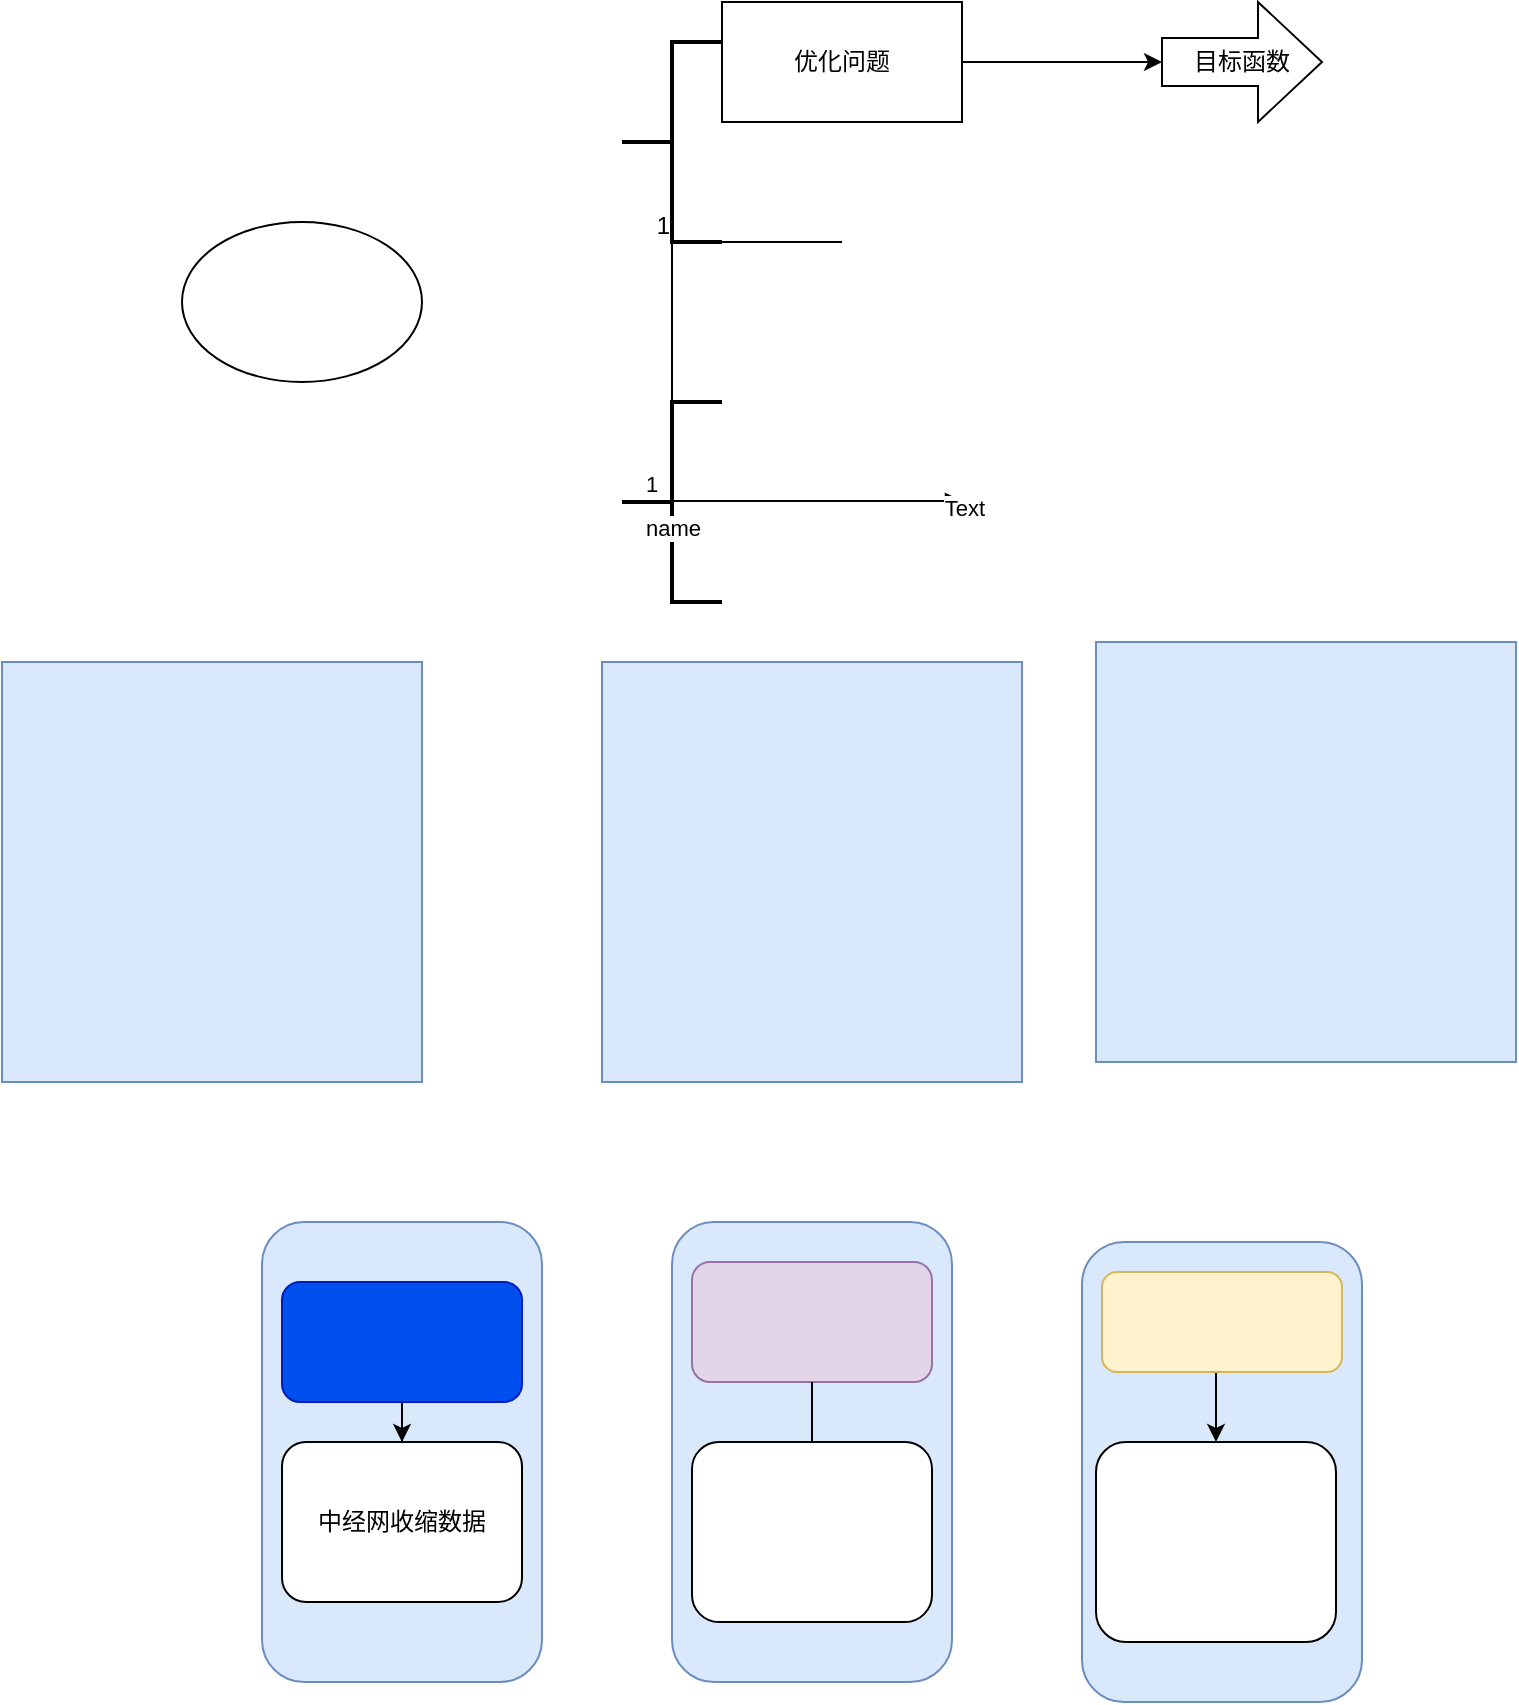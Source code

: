 <mxfile version="24.7.7">
  <diagram name="第 1 页" id="ifBhaRIne4g3HCU7o4lu">
    <mxGraphModel dx="794" dy="492" grid="1" gridSize="10" guides="1" tooltips="1" connect="1" arrows="1" fold="1" page="1" pageScale="1" pageWidth="827" pageHeight="1169" math="0" shadow="0">
      <root>
        <mxCell id="0" />
        <mxCell id="1" parent="0" />
        <mxCell id="dGchuf8CQXKeLSK2jwP_-1" value="" style="ellipse;whiteSpace=wrap;html=1;" vertex="1" parent="1">
          <mxGeometry x="160" y="120" width="120" height="80" as="geometry" />
        </mxCell>
        <mxCell id="dGchuf8CQXKeLSK2jwP_-3" value="" style="strokeWidth=2;html=1;shape=mxgraph.flowchart.annotation_2;align=left;labelPosition=right;pointerEvents=1;" vertex="1" parent="1">
          <mxGeometry x="380" y="210" width="50" height="100" as="geometry" />
        </mxCell>
        <mxCell id="dGchuf8CQXKeLSK2jwP_-5" value="" style="strokeWidth=2;html=1;shape=mxgraph.flowchart.annotation_2;align=left;labelPosition=right;pointerEvents=1;" vertex="1" parent="1">
          <mxGeometry x="380" y="30" width="50" height="100" as="geometry" />
        </mxCell>
        <mxCell id="dGchuf8CQXKeLSK2jwP_-7" value="name" style="endArrow=block;endFill=1;html=1;edgeStyle=orthogonalEdgeStyle;align=left;verticalAlign=top;rounded=0;" edge="1" parent="1">
          <mxGeometry x="-1" relative="1" as="geometry">
            <mxPoint x="390" y="259.5" as="sourcePoint" />
            <mxPoint x="550" y="259.5" as="targetPoint" />
          </mxGeometry>
        </mxCell>
        <mxCell id="dGchuf8CQXKeLSK2jwP_-8" value="1" style="edgeLabel;resizable=0;html=1;align=left;verticalAlign=bottom;" connectable="0" vertex="1" parent="dGchuf8CQXKeLSK2jwP_-7">
          <mxGeometry x="-1" relative="1" as="geometry" />
        </mxCell>
        <mxCell id="dGchuf8CQXKeLSK2jwP_-14" value="Text" style="edgeLabel;html=1;align=center;verticalAlign=middle;resizable=0;points=[];" vertex="1" connectable="0" parent="dGchuf8CQXKeLSK2jwP_-7">
          <mxGeometry x="1" y="-3" relative="1" as="geometry">
            <mxPoint x="1" as="offset" />
          </mxGeometry>
        </mxCell>
        <mxCell id="dGchuf8CQXKeLSK2jwP_-9" value="" style="endArrow=none;html=1;rounded=0;exitX=0.5;exitY=0;exitDx=0;exitDy=0;exitPerimeter=0;entryX=0.5;entryY=1;entryDx=0;entryDy=0;entryPerimeter=0;" edge="1" parent="1" source="dGchuf8CQXKeLSK2jwP_-3" target="dGchuf8CQXKeLSK2jwP_-5">
          <mxGeometry relative="1" as="geometry">
            <mxPoint x="330" y="160" as="sourcePoint" />
            <mxPoint x="440" y="60" as="targetPoint" />
          </mxGeometry>
        </mxCell>
        <mxCell id="dGchuf8CQXKeLSK2jwP_-10" value="1" style="resizable=0;html=1;whiteSpace=wrap;align=right;verticalAlign=bottom;" connectable="0" vertex="1" parent="dGchuf8CQXKeLSK2jwP_-9">
          <mxGeometry x="1" relative="1" as="geometry" />
        </mxCell>
        <mxCell id="dGchuf8CQXKeLSK2jwP_-13" value="" style="edgeStyle=orthogonalEdgeStyle;rounded=0;orthogonalLoop=1;jettySize=auto;html=1;" edge="1" parent="1" source="dGchuf8CQXKeLSK2jwP_-11" target="dGchuf8CQXKeLSK2jwP_-12">
          <mxGeometry relative="1" as="geometry" />
        </mxCell>
        <mxCell id="dGchuf8CQXKeLSK2jwP_-11" value="优化问题" style="rounded=0;whiteSpace=wrap;html=1;" vertex="1" parent="1">
          <mxGeometry x="430" y="10" width="120" height="60" as="geometry" />
        </mxCell>
        <mxCell id="dGchuf8CQXKeLSK2jwP_-12" value="目标函数" style="shape=singleArrow;whiteSpace=wrap;html=1;arrowWidth=0.4;arrowSize=0.4;rounded=0;" vertex="1" parent="1">
          <mxGeometry x="650" y="10" width="80" height="60" as="geometry" />
        </mxCell>
        <mxCell id="dGchuf8CQXKeLSK2jwP_-18" value="" style="endArrow=none;html=1;rounded=0;" edge="1" parent="1">
          <mxGeometry width="50" height="50" relative="1" as="geometry">
            <mxPoint x="490" y="130" as="sourcePoint" />
            <mxPoint x="430" y="130" as="targetPoint" />
          </mxGeometry>
        </mxCell>
        <mxCell id="dGchuf8CQXKeLSK2jwP_-19" value="" style="whiteSpace=wrap;html=1;aspect=fixed;fillColor=#dae8fc;strokeColor=#6c8ebf;" vertex="1" parent="1">
          <mxGeometry x="70" y="340" width="210" height="210" as="geometry" />
        </mxCell>
        <mxCell id="dGchuf8CQXKeLSK2jwP_-20" value="" style="whiteSpace=wrap;html=1;aspect=fixed;fillColor=#dae8fc;strokeColor=#6c8ebf;" vertex="1" parent="1">
          <mxGeometry x="370" y="340" width="210" height="210" as="geometry" />
        </mxCell>
        <mxCell id="dGchuf8CQXKeLSK2jwP_-21" value="" style="whiteSpace=wrap;html=1;aspect=fixed;fillColor=#dae8fc;strokeColor=#6c8ebf;" vertex="1" parent="1">
          <mxGeometry x="617" y="330" width="210" height="210" as="geometry" />
        </mxCell>
        <mxCell id="dGchuf8CQXKeLSK2jwP_-22" value="" style="rounded=1;whiteSpace=wrap;html=1;fillColor=#dae8fc;strokeColor=#6c8ebf;" vertex="1" parent="1">
          <mxGeometry x="200" y="620" width="140" height="230" as="geometry" />
        </mxCell>
        <mxCell id="dGchuf8CQXKeLSK2jwP_-23" value="" style="rounded=1;whiteSpace=wrap;html=1;fillColor=#dae8fc;strokeColor=#6c8ebf;" vertex="1" parent="1">
          <mxGeometry x="405" y="620" width="140" height="230" as="geometry" />
        </mxCell>
        <mxCell id="dGchuf8CQXKeLSK2jwP_-24" value="" style="rounded=1;whiteSpace=wrap;html=1;fillColor=#dae8fc;strokeColor=#6c8ebf;" vertex="1" parent="1">
          <mxGeometry x="610" y="630" width="140" height="230" as="geometry" />
        </mxCell>
        <mxCell id="dGchuf8CQXKeLSK2jwP_-32" style="edgeStyle=orthogonalEdgeStyle;rounded=0;orthogonalLoop=1;jettySize=auto;html=1;exitX=0.5;exitY=1;exitDx=0;exitDy=0;" edge="1" parent="1" source="dGchuf8CQXKeLSK2jwP_-25" target="dGchuf8CQXKeLSK2jwP_-28">
          <mxGeometry relative="1" as="geometry" />
        </mxCell>
        <mxCell id="dGchuf8CQXKeLSK2jwP_-25" value="" style="rounded=1;whiteSpace=wrap;html=1;fillColor=#0050ef;fontColor=#ffffff;strokeColor=#001DBC;" vertex="1" parent="1">
          <mxGeometry x="210" y="650" width="120" height="60" as="geometry" />
        </mxCell>
        <mxCell id="dGchuf8CQXKeLSK2jwP_-26" value="" style="rounded=1;whiteSpace=wrap;html=1;fillColor=#e1d5e7;strokeColor=#9673a6;" vertex="1" parent="1">
          <mxGeometry x="415" y="640" width="120" height="60" as="geometry" />
        </mxCell>
        <mxCell id="dGchuf8CQXKeLSK2jwP_-38" style="edgeStyle=orthogonalEdgeStyle;rounded=0;orthogonalLoop=1;jettySize=auto;html=1;exitX=0.5;exitY=1;exitDx=0;exitDy=0;entryX=0.5;entryY=0;entryDx=0;entryDy=0;" edge="1" parent="1" source="dGchuf8CQXKeLSK2jwP_-27" target="dGchuf8CQXKeLSK2jwP_-30">
          <mxGeometry relative="1" as="geometry" />
        </mxCell>
        <mxCell id="dGchuf8CQXKeLSK2jwP_-27" value="" style="rounded=1;whiteSpace=wrap;html=1;fillColor=#fff2cc;strokeColor=#d6b656;" vertex="1" parent="1">
          <mxGeometry x="620" y="645" width="120" height="50" as="geometry" />
        </mxCell>
        <mxCell id="dGchuf8CQXKeLSK2jwP_-28" value="中经网收缩数据" style="rounded=1;whiteSpace=wrap;html=1;" vertex="1" parent="1">
          <mxGeometry x="210" y="730" width="120" height="80" as="geometry" />
        </mxCell>
        <mxCell id="dGchuf8CQXKeLSK2jwP_-29" value="" style="rounded=1;whiteSpace=wrap;html=1;" vertex="1" parent="1">
          <mxGeometry x="415" y="730" width="120" height="90" as="geometry" />
        </mxCell>
        <mxCell id="dGchuf8CQXKeLSK2jwP_-30" value="" style="rounded=1;whiteSpace=wrap;html=1;" vertex="1" parent="1">
          <mxGeometry x="617" y="730" width="120" height="100" as="geometry" />
        </mxCell>
        <mxCell id="dGchuf8CQXKeLSK2jwP_-33" value="" style="endArrow=none;html=1;rounded=0;exitX=0.5;exitY=0;exitDx=0;exitDy=0;entryX=0.5;entryY=1;entryDx=0;entryDy=0;" edge="1" parent="1" source="dGchuf8CQXKeLSK2jwP_-29" target="dGchuf8CQXKeLSK2jwP_-26">
          <mxGeometry width="50" height="50" relative="1" as="geometry">
            <mxPoint x="380" y="680" as="sourcePoint" />
            <mxPoint x="480" y="720" as="targetPoint" />
          </mxGeometry>
        </mxCell>
      </root>
    </mxGraphModel>
  </diagram>
</mxfile>
